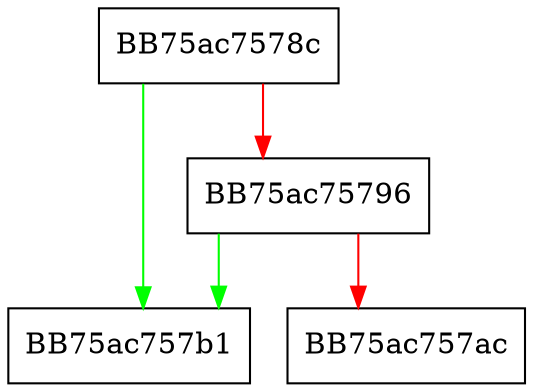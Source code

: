 digraph ResmgrGetBasicPluginId {
  node [shape="box"];
  graph [splines=ortho];
  BB75ac7578c -> BB75ac757b1 [color="green"];
  BB75ac7578c -> BB75ac75796 [color="red"];
  BB75ac75796 -> BB75ac757b1 [color="green"];
  BB75ac75796 -> BB75ac757ac [color="red"];
}